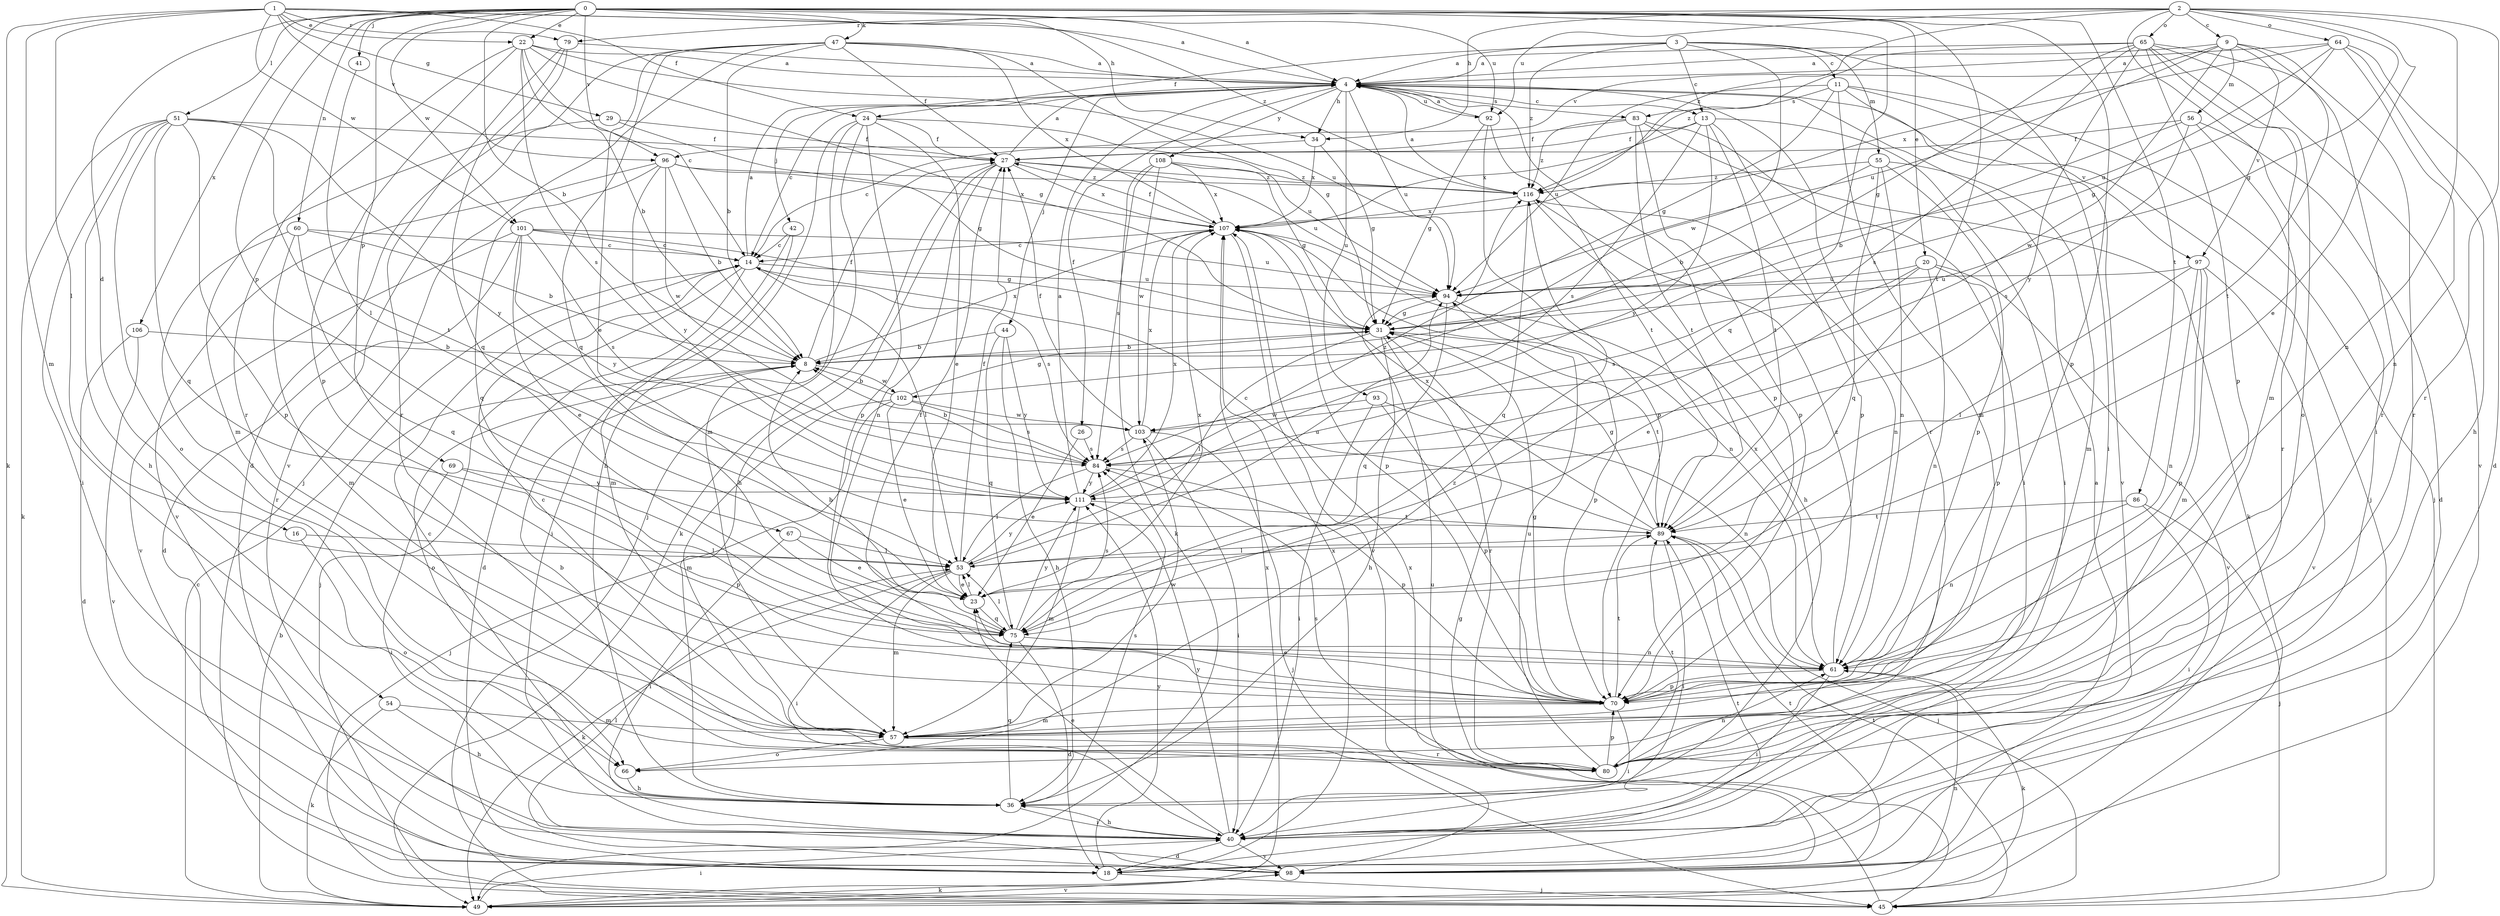 strict digraph  {
0;
1;
2;
3;
4;
8;
9;
11;
13;
14;
16;
18;
20;
22;
23;
24;
26;
27;
29;
31;
34;
36;
40;
41;
42;
44;
45;
47;
49;
51;
53;
54;
55;
56;
57;
60;
61;
64;
65;
66;
67;
69;
70;
75;
79;
80;
83;
84;
86;
89;
92;
93;
94;
96;
97;
98;
101;
102;
103;
106;
107;
108;
111;
116;
0 -> 4  [label=a];
0 -> 8  [label=b];
0 -> 16  [label=d];
0 -> 20  [label=e];
0 -> 22  [label=e];
0 -> 41  [label=j];
0 -> 47  [label=k];
0 -> 51  [label=l];
0 -> 60  [label=n];
0 -> 67  [label=p];
0 -> 69  [label=p];
0 -> 70  [label=p];
0 -> 75  [label=q];
0 -> 86  [label=t];
0 -> 89  [label=t];
0 -> 92  [label=u];
0 -> 96  [label=v];
0 -> 101  [label=w];
0 -> 106  [label=x];
0 -> 116  [label=z];
1 -> 4  [label=a];
1 -> 22  [label=e];
1 -> 24  [label=f];
1 -> 29  [label=g];
1 -> 34  [label=h];
1 -> 49  [label=k];
1 -> 53  [label=l];
1 -> 54  [label=m];
1 -> 79  [label=r];
1 -> 96  [label=v];
1 -> 101  [label=w];
2 -> 9  [label=c];
2 -> 23  [label=e];
2 -> 31  [label=g];
2 -> 34  [label=h];
2 -> 40  [label=i];
2 -> 61  [label=n];
2 -> 64  [label=o];
2 -> 65  [label=o];
2 -> 79  [label=r];
2 -> 80  [label=r];
2 -> 92  [label=u];
2 -> 116  [label=z];
3 -> 4  [label=a];
3 -> 11  [label=c];
3 -> 13  [label=c];
3 -> 24  [label=f];
3 -> 40  [label=i];
3 -> 55  [label=m];
3 -> 102  [label=w];
3 -> 116  [label=z];
4 -> 13  [label=c];
4 -> 14  [label=c];
4 -> 26  [label=f];
4 -> 34  [label=h];
4 -> 42  [label=j];
4 -> 44  [label=j];
4 -> 45  [label=j];
4 -> 70  [label=p];
4 -> 80  [label=r];
4 -> 83  [label=s];
4 -> 92  [label=u];
4 -> 93  [label=u];
4 -> 94  [label=u];
4 -> 108  [label=y];
8 -> 27  [label=f];
8 -> 66  [label=o];
8 -> 102  [label=w];
8 -> 107  [label=x];
9 -> 4  [label=a];
9 -> 56  [label=m];
9 -> 80  [label=r];
9 -> 89  [label=t];
9 -> 94  [label=u];
9 -> 96  [label=v];
9 -> 97  [label=v];
9 -> 103  [label=w];
11 -> 31  [label=g];
11 -> 45  [label=j];
11 -> 57  [label=m];
11 -> 83  [label=s];
11 -> 94  [label=u];
11 -> 97  [label=v];
11 -> 98  [label=v];
13 -> 27  [label=f];
13 -> 40  [label=i];
13 -> 70  [label=p];
13 -> 84  [label=s];
13 -> 89  [label=t];
13 -> 107  [label=x];
13 -> 111  [label=y];
14 -> 4  [label=a];
14 -> 18  [label=d];
14 -> 45  [label=j];
14 -> 53  [label=l];
14 -> 84  [label=s];
14 -> 94  [label=u];
16 -> 53  [label=l];
16 -> 66  [label=o];
18 -> 4  [label=a];
18 -> 45  [label=j];
18 -> 89  [label=t];
18 -> 107  [label=x];
18 -> 111  [label=y];
20 -> 23  [label=e];
20 -> 61  [label=n];
20 -> 70  [label=p];
20 -> 84  [label=s];
20 -> 94  [label=u];
20 -> 98  [label=v];
22 -> 4  [label=a];
22 -> 8  [label=b];
22 -> 14  [label=c];
22 -> 31  [label=g];
22 -> 70  [label=p];
22 -> 80  [label=r];
22 -> 84  [label=s];
22 -> 94  [label=u];
23 -> 53  [label=l];
23 -> 75  [label=q];
23 -> 107  [label=x];
24 -> 23  [label=e];
24 -> 27  [label=f];
24 -> 36  [label=h];
24 -> 45  [label=j];
24 -> 57  [label=m];
24 -> 70  [label=p];
24 -> 94  [label=u];
26 -> 23  [label=e];
26 -> 84  [label=s];
27 -> 4  [label=a];
27 -> 36  [label=h];
27 -> 49  [label=k];
27 -> 61  [label=n];
27 -> 94  [label=u];
27 -> 107  [label=x];
27 -> 116  [label=z];
29 -> 27  [label=f];
29 -> 31  [label=g];
29 -> 57  [label=m];
31 -> 8  [label=b];
31 -> 36  [label=h];
31 -> 53  [label=l];
31 -> 80  [label=r];
31 -> 89  [label=t];
34 -> 14  [label=c];
34 -> 31  [label=g];
34 -> 107  [label=x];
36 -> 14  [label=c];
36 -> 40  [label=i];
36 -> 75  [label=q];
36 -> 84  [label=s];
40 -> 18  [label=d];
40 -> 23  [label=e];
40 -> 36  [label=h];
40 -> 98  [label=v];
40 -> 111  [label=y];
41 -> 53  [label=l];
42 -> 14  [label=c];
42 -> 40  [label=i];
42 -> 57  [label=m];
44 -> 8  [label=b];
44 -> 36  [label=h];
44 -> 75  [label=q];
44 -> 111  [label=y];
45 -> 31  [label=g];
45 -> 89  [label=t];
45 -> 107  [label=x];
47 -> 4  [label=a];
47 -> 8  [label=b];
47 -> 23  [label=e];
47 -> 27  [label=f];
47 -> 31  [label=g];
47 -> 45  [label=j];
47 -> 75  [label=q];
47 -> 98  [label=v];
47 -> 107  [label=x];
49 -> 8  [label=b];
49 -> 14  [label=c];
49 -> 40  [label=i];
49 -> 61  [label=n];
49 -> 98  [label=v];
49 -> 107  [label=x];
51 -> 27  [label=f];
51 -> 36  [label=h];
51 -> 40  [label=i];
51 -> 49  [label=k];
51 -> 66  [label=o];
51 -> 70  [label=p];
51 -> 75  [label=q];
51 -> 89  [label=t];
51 -> 111  [label=y];
53 -> 23  [label=e];
53 -> 27  [label=f];
53 -> 40  [label=i];
53 -> 49  [label=k];
53 -> 57  [label=m];
53 -> 94  [label=u];
53 -> 111  [label=y];
54 -> 36  [label=h];
54 -> 49  [label=k];
54 -> 57  [label=m];
55 -> 8  [label=b];
55 -> 57  [label=m];
55 -> 61  [label=n];
55 -> 70  [label=p];
55 -> 75  [label=q];
55 -> 116  [label=z];
56 -> 8  [label=b];
56 -> 18  [label=d];
56 -> 27  [label=f];
56 -> 80  [label=r];
56 -> 84  [label=s];
57 -> 14  [label=c];
57 -> 66  [label=o];
57 -> 80  [label=r];
57 -> 103  [label=w];
60 -> 8  [label=b];
60 -> 14  [label=c];
60 -> 57  [label=m];
60 -> 75  [label=q];
60 -> 80  [label=r];
61 -> 27  [label=f];
61 -> 40  [label=i];
61 -> 49  [label=k];
61 -> 70  [label=p];
61 -> 107  [label=x];
61 -> 116  [label=z];
64 -> 4  [label=a];
64 -> 18  [label=d];
64 -> 31  [label=g];
64 -> 36  [label=h];
64 -> 61  [label=n];
64 -> 94  [label=u];
64 -> 107  [label=x];
65 -> 4  [label=a];
65 -> 31  [label=g];
65 -> 57  [label=m];
65 -> 66  [label=o];
65 -> 70  [label=p];
65 -> 80  [label=r];
65 -> 84  [label=s];
65 -> 98  [label=v];
65 -> 111  [label=y];
65 -> 116  [label=z];
66 -> 36  [label=h];
66 -> 116  [label=z];
67 -> 23  [label=e];
67 -> 40  [label=i];
67 -> 53  [label=l];
69 -> 40  [label=i];
69 -> 70  [label=p];
69 -> 111  [label=y];
70 -> 23  [label=e];
70 -> 31  [label=g];
70 -> 40  [label=i];
70 -> 57  [label=m];
70 -> 89  [label=t];
75 -> 8  [label=b];
75 -> 18  [label=d];
75 -> 53  [label=l];
75 -> 61  [label=n];
75 -> 84  [label=s];
75 -> 111  [label=y];
79 -> 4  [label=a];
79 -> 18  [label=d];
79 -> 75  [label=q];
79 -> 80  [label=r];
80 -> 8  [label=b];
80 -> 61  [label=n];
80 -> 70  [label=p];
80 -> 84  [label=s];
80 -> 89  [label=t];
80 -> 94  [label=u];
83 -> 27  [label=f];
83 -> 40  [label=i];
83 -> 49  [label=k];
83 -> 70  [label=p];
83 -> 89  [label=t];
83 -> 116  [label=z];
84 -> 8  [label=b];
84 -> 53  [label=l];
84 -> 70  [label=p];
84 -> 111  [label=y];
86 -> 40  [label=i];
86 -> 45  [label=j];
86 -> 61  [label=n];
86 -> 89  [label=t];
89 -> 14  [label=c];
89 -> 31  [label=g];
89 -> 40  [label=i];
89 -> 45  [label=j];
89 -> 53  [label=l];
89 -> 107  [label=x];
92 -> 4  [label=a];
92 -> 31  [label=g];
92 -> 70  [label=p];
92 -> 89  [label=t];
93 -> 40  [label=i];
93 -> 61  [label=n];
93 -> 70  [label=p];
93 -> 103  [label=w];
94 -> 31  [label=g];
94 -> 70  [label=p];
94 -> 75  [label=q];
96 -> 8  [label=b];
96 -> 75  [label=q];
96 -> 98  [label=v];
96 -> 103  [label=w];
96 -> 107  [label=x];
96 -> 111  [label=y];
96 -> 116  [label=z];
97 -> 53  [label=l];
97 -> 57  [label=m];
97 -> 61  [label=n];
97 -> 70  [label=p];
97 -> 94  [label=u];
97 -> 98  [label=v];
98 -> 49  [label=k];
98 -> 53  [label=l];
98 -> 89  [label=t];
98 -> 94  [label=u];
101 -> 14  [label=c];
101 -> 18  [label=d];
101 -> 23  [label=e];
101 -> 31  [label=g];
101 -> 84  [label=s];
101 -> 94  [label=u];
101 -> 98  [label=v];
101 -> 111  [label=y];
102 -> 8  [label=b];
102 -> 23  [label=e];
102 -> 31  [label=g];
102 -> 45  [label=j];
102 -> 57  [label=m];
102 -> 84  [label=s];
102 -> 103  [label=w];
103 -> 27  [label=f];
103 -> 40  [label=i];
103 -> 45  [label=j];
103 -> 84  [label=s];
103 -> 107  [label=x];
106 -> 8  [label=b];
106 -> 18  [label=d];
106 -> 98  [label=v];
107 -> 14  [label=c];
107 -> 27  [label=f];
107 -> 61  [label=n];
107 -> 70  [label=p];
107 -> 98  [label=v];
108 -> 31  [label=g];
108 -> 49  [label=k];
108 -> 84  [label=s];
108 -> 103  [label=w];
108 -> 107  [label=x];
108 -> 116  [label=z];
111 -> 4  [label=a];
111 -> 57  [label=m];
111 -> 89  [label=t];
111 -> 107  [label=x];
111 -> 116  [label=z];
116 -> 4  [label=a];
116 -> 36  [label=h];
116 -> 61  [label=n];
116 -> 75  [label=q];
116 -> 107  [label=x];
}
